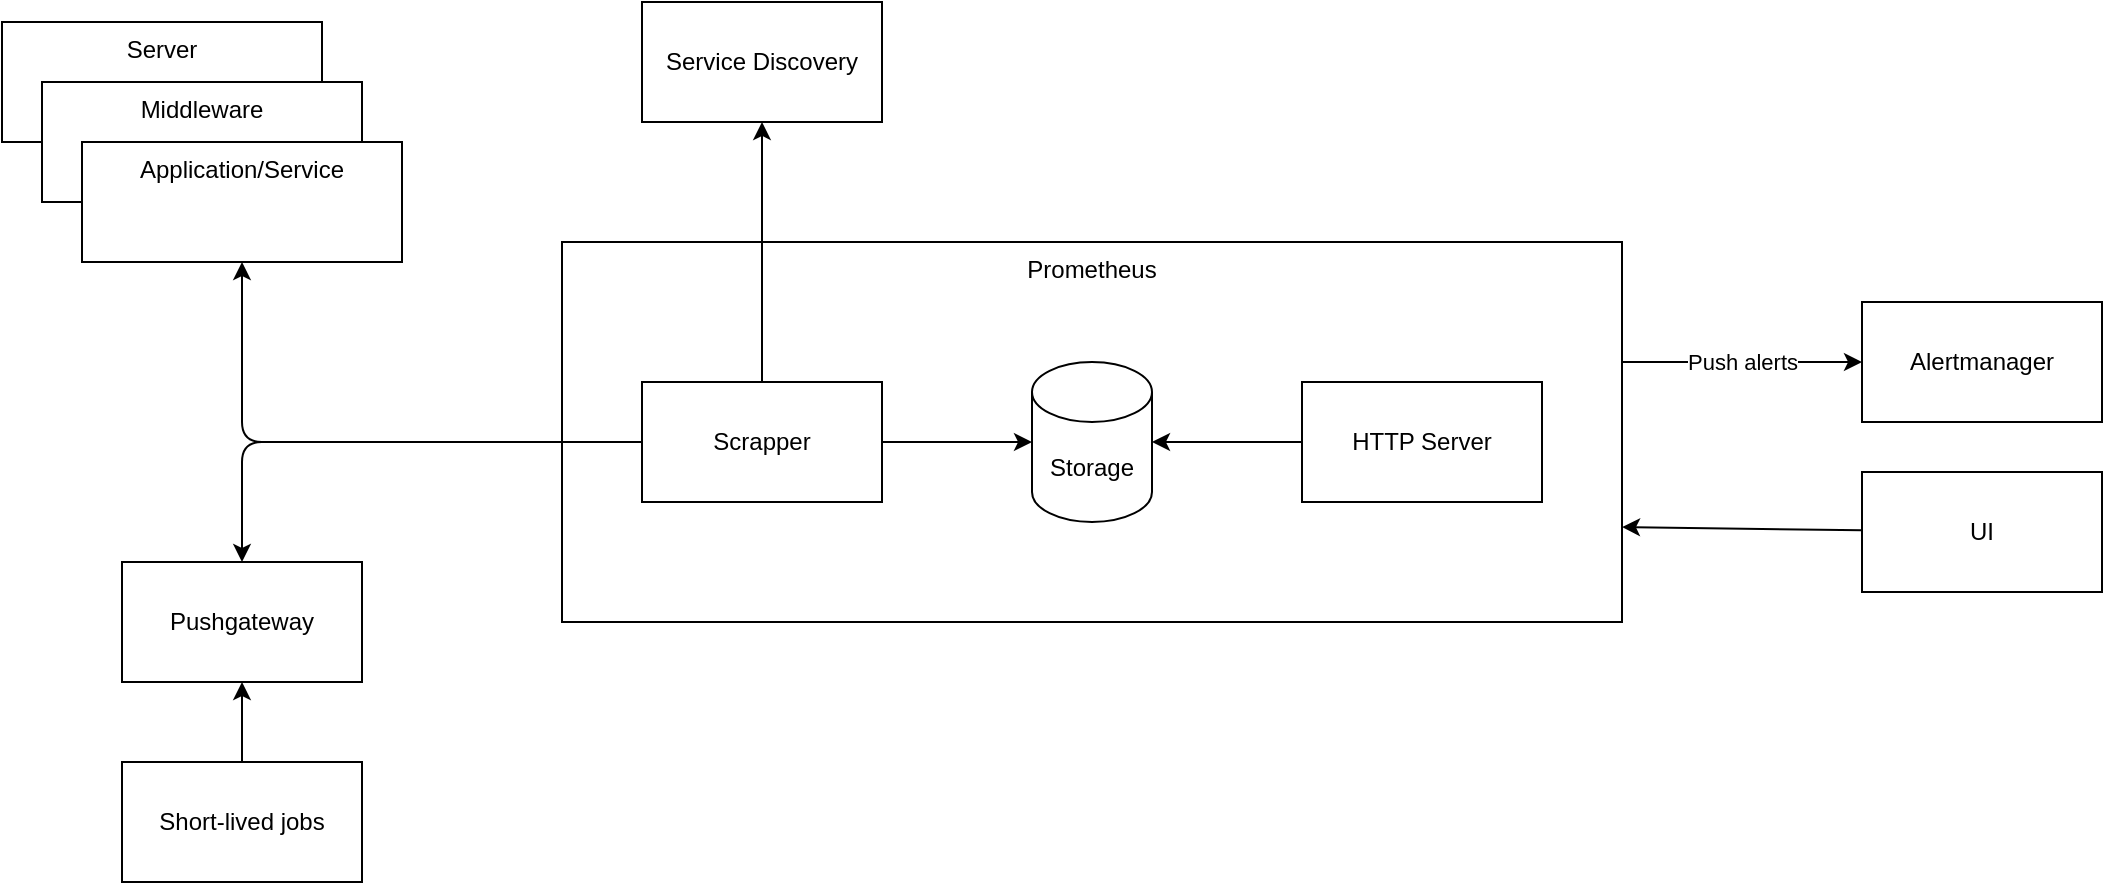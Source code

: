 <mxfile>
    <diagram id="WzYvxxutvBnY_yiLz3iG" name="Detailed">
        <mxGraphModel dx="2120" dy="1984" grid="1" gridSize="10" guides="1" tooltips="1" connect="1" arrows="1" fold="1" page="1" pageScale="1" pageWidth="827" pageHeight="1169" math="0" shadow="0">
            <root>
                <mxCell id="0"/>
                <mxCell id="1" parent="0"/>
                <mxCell id="34" value="Push alerts" style="edgeStyle=none;html=1;entryX=0;entryY=0.5;entryDx=0;entryDy=0;" edge="1" parent="1" target="32">
                    <mxGeometry relative="1" as="geometry">
                        <mxPoint x="900" y="470" as="sourcePoint"/>
                    </mxGeometry>
                </mxCell>
                <mxCell id="2" value="Prometheus" style="rounded=0;whiteSpace=wrap;html=1;verticalAlign=top;" vertex="1" parent="1">
                    <mxGeometry x="370" y="410" width="530" height="190" as="geometry"/>
                </mxCell>
                <mxCell id="7" style="edgeStyle=none;html=1;entryX=0;entryY=0.5;entryDx=0;entryDy=0;entryPerimeter=0;" edge="1" parent="1" source="3" target="4">
                    <mxGeometry relative="1" as="geometry"/>
                </mxCell>
                <mxCell id="26" style="edgeStyle=none;html=1;entryX=0.5;entryY=1;entryDx=0;entryDy=0;" edge="1" parent="1" source="3" target="16">
                    <mxGeometry relative="1" as="geometry">
                        <Array as="points">
                            <mxPoint x="210" y="510"/>
                        </Array>
                    </mxGeometry>
                </mxCell>
                <mxCell id="30" style="edgeStyle=none;html=1;entryX=0.5;entryY=0;entryDx=0;entryDy=0;" edge="1" parent="1" source="3" target="27">
                    <mxGeometry relative="1" as="geometry">
                        <Array as="points">
                            <mxPoint x="210" y="510"/>
                        </Array>
                    </mxGeometry>
                </mxCell>
                <mxCell id="31" style="edgeStyle=none;html=1;entryX=0.5;entryY=1;entryDx=0;entryDy=0;" edge="1" parent="1" source="3" target="20">
                    <mxGeometry relative="1" as="geometry"/>
                </mxCell>
                <mxCell id="3" value="Scrapper" style="rounded=0;whiteSpace=wrap;html=1;" vertex="1" parent="1">
                    <mxGeometry x="410" y="480" width="120" height="60" as="geometry"/>
                </mxCell>
                <mxCell id="4" value="Storage" style="shape=cylinder3;whiteSpace=wrap;html=1;boundedLbl=1;backgroundOutline=1;size=15;" vertex="1" parent="1">
                    <mxGeometry x="605" y="470" width="60" height="80" as="geometry"/>
                </mxCell>
                <mxCell id="6" style="edgeStyle=none;html=1;entryX=1;entryY=0.5;entryDx=0;entryDy=0;entryPerimeter=0;" edge="1" parent="1" source="5" target="4">
                    <mxGeometry relative="1" as="geometry"/>
                </mxCell>
                <mxCell id="5" value="HTTP Server" style="rounded=0;whiteSpace=wrap;html=1;" vertex="1" parent="1">
                    <mxGeometry x="740" y="480" width="120" height="60" as="geometry"/>
                </mxCell>
                <mxCell id="20" value="Service Discovery" style="rounded=0;whiteSpace=wrap;html=1;" vertex="1" parent="1">
                    <mxGeometry x="410" y="290" width="120" height="60" as="geometry"/>
                </mxCell>
                <mxCell id="21" value="" style="group" vertex="1" connectable="0" parent="1">
                    <mxGeometry x="90" y="300" width="200" height="120" as="geometry"/>
                </mxCell>
                <mxCell id="22" value="Server" style="rounded=0;whiteSpace=wrap;html=1;verticalAlign=top;" vertex="1" parent="21">
                    <mxGeometry width="160" height="60" as="geometry"/>
                </mxCell>
                <mxCell id="12" value="" style="group" vertex="1" connectable="0" parent="21">
                    <mxGeometry x="20" y="30" width="180" height="90" as="geometry"/>
                </mxCell>
                <mxCell id="13" value="Middleware" style="rounded=0;whiteSpace=wrap;html=1;verticalAlign=top;" vertex="1" parent="12">
                    <mxGeometry width="160" height="60" as="geometry"/>
                </mxCell>
                <mxCell id="15" value="" style="group" vertex="1" connectable="0" parent="12">
                    <mxGeometry x="20" y="30" width="160" height="60" as="geometry"/>
                </mxCell>
                <mxCell id="16" value="Application/Service" style="rounded=0;whiteSpace=wrap;html=1;verticalAlign=top;" vertex="1" parent="15">
                    <mxGeometry width="160" height="60" as="geometry"/>
                </mxCell>
                <mxCell id="27" value="Pushgateway" style="rounded=0;whiteSpace=wrap;html=1;" vertex="1" parent="1">
                    <mxGeometry x="150" y="570" width="120" height="60" as="geometry"/>
                </mxCell>
                <mxCell id="29" style="edgeStyle=none;html=1;entryX=0.5;entryY=1;entryDx=0;entryDy=0;" edge="1" parent="1" source="28" target="27">
                    <mxGeometry relative="1" as="geometry"/>
                </mxCell>
                <mxCell id="28" value="Short-lived jobs" style="rounded=0;whiteSpace=wrap;html=1;" vertex="1" parent="1">
                    <mxGeometry x="150" y="670" width="120" height="60" as="geometry"/>
                </mxCell>
                <mxCell id="32" value="Alertmanager" style="rounded=0;whiteSpace=wrap;html=1;" vertex="1" parent="1">
                    <mxGeometry x="1020" y="440" width="120" height="60" as="geometry"/>
                </mxCell>
                <mxCell id="36" style="edgeStyle=none;html=1;entryX=1;entryY=0.75;entryDx=0;entryDy=0;" edge="1" parent="1" source="33" target="2">
                    <mxGeometry relative="1" as="geometry"/>
                </mxCell>
                <mxCell id="33" value="UI" style="rounded=0;whiteSpace=wrap;html=1;" vertex="1" parent="1">
                    <mxGeometry x="1020" y="525" width="120" height="60" as="geometry"/>
                </mxCell>
            </root>
        </mxGraphModel>
    </diagram>
    <diagram id="OpyVdEik1Mb-k3bXdFcw" name="Overview">
        <mxGraphModel dx="2120" dy="1984" grid="1" gridSize="10" guides="1" tooltips="1" connect="1" arrows="1" fold="1" page="1" pageScale="1" pageWidth="827" pageHeight="1169" math="0" shadow="0">
            <root>
                <mxCell id="kMdppbTtLcrBpwiYQwC4-0"/>
                <mxCell id="kMdppbTtLcrBpwiYQwC4-1" parent="kMdppbTtLcrBpwiYQwC4-0"/>
                <mxCell id="qHew8SEazPrK-mg_PGpX-2" value="pull" style="edgeStyle=none;html=1;entryX=1;entryY=0.5;entryDx=0;entryDy=0;" edge="1" parent="kMdppbTtLcrBpwiYQwC4-1" source="qHew8SEazPrK-mg_PGpX-0" target="qHew8SEazPrK-mg_PGpX-1">
                    <mxGeometry relative="1" as="geometry"/>
                </mxCell>
                <mxCell id="qHew8SEazPrK-mg_PGpX-0" value="&lt;b&gt;Prometheus&lt;/b&gt;" style="rounded=0;whiteSpace=wrap;html=1;" vertex="1" parent="kMdppbTtLcrBpwiYQwC4-1">
                    <mxGeometry x="340" y="460" width="120" height="60" as="geometry"/>
                </mxCell>
                <mxCell id="qHew8SEazPrK-mg_PGpX-1" value="&lt;b&gt;Target&lt;br&gt;&lt;/b&gt;/metrics" style="rounded=0;whiteSpace=wrap;html=1;" vertex="1" parent="kMdppbTtLcrBpwiYQwC4-1">
                    <mxGeometry x="110" y="460" width="120" height="60" as="geometry"/>
                </mxCell>
                <mxCell id="qHew8SEazPrK-mg_PGpX-4" value="PromQL" style="edgeStyle=none;html=1;entryX=1;entryY=0.5;entryDx=0;entryDy=0;" edge="1" parent="kMdppbTtLcrBpwiYQwC4-1" source="qHew8SEazPrK-mg_PGpX-3" target="qHew8SEazPrK-mg_PGpX-0">
                    <mxGeometry relative="1" as="geometry"/>
                </mxCell>
                <mxCell id="qHew8SEazPrK-mg_PGpX-3" value="&lt;b&gt;UI&lt;/b&gt;" style="rounded=0;whiteSpace=wrap;html=1;" vertex="1" parent="kMdppbTtLcrBpwiYQwC4-1">
                    <mxGeometry x="560" y="460" width="120" height="60" as="geometry"/>
                </mxCell>
            </root>
        </mxGraphModel>
    </diagram>
</mxfile>